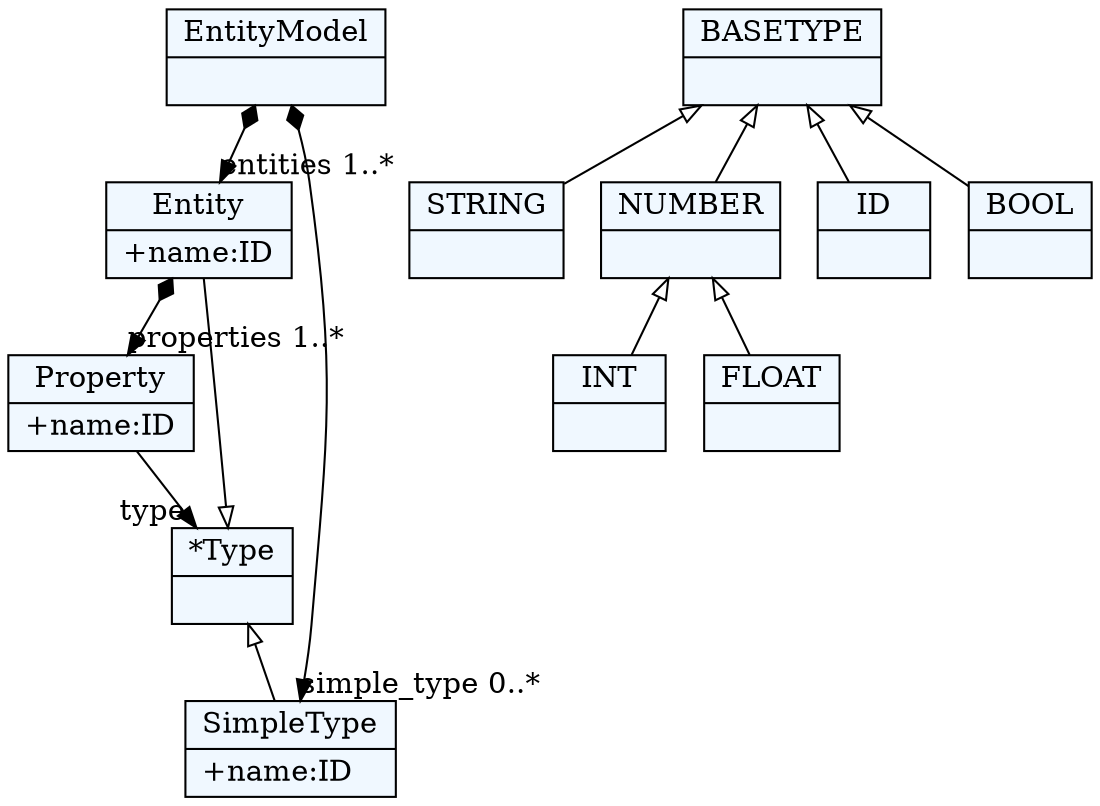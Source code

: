 
    digraph xtext {
    fontname = "Bitstream Vera Sans"
    fontsize = 8
    node[
        shape=record,
        style=filled,
        fillcolor=aliceblue
    ]
    edge[dir=black,arrowtail=empty]


10854232 -> 10863896[arrowtail=diamond, dir=both, headlabel="properties 1..*"]
10854232[ label="{Entity|+name:ID\l}"]

10840904 -> 10872984[arrowtail=diamond, dir=both, headlabel="simple_type 0..*"]
10840904 -> 10854232[arrowtail=diamond, dir=both, headlabel="entities 1..*"]
10840904[ label="{EntityModel|}"]

10872984[ label="{SimpleType|+name:ID\l}"]

10869720[ label="{*Type|}"]
10869720 -> 10872984 [dir=back]
10869720 -> 10854232 [dir=back]

10863896 -> 10869720[headlabel="type "]
10863896[ label="{Property|+name:ID\l}"]

10163432[ label="{STRING|}"]

10169000[ label="{INT|}"]

10174712[ label="{NUMBER|}"]
10174712 -> 10171784 [dir=back]
10174712 -> 10169000 [dir=back]

10160408[ label="{ID|}"]

10178120[ label="{BASETYPE|}"]
10178120 -> 10174712 [dir=back]
10178120 -> 10166216 [dir=back]
10178120 -> 10160408 [dir=back]
10178120 -> 10163432 [dir=back]

10171784[ label="{FLOAT|}"]

10166216[ label="{BOOL|}"]


}
